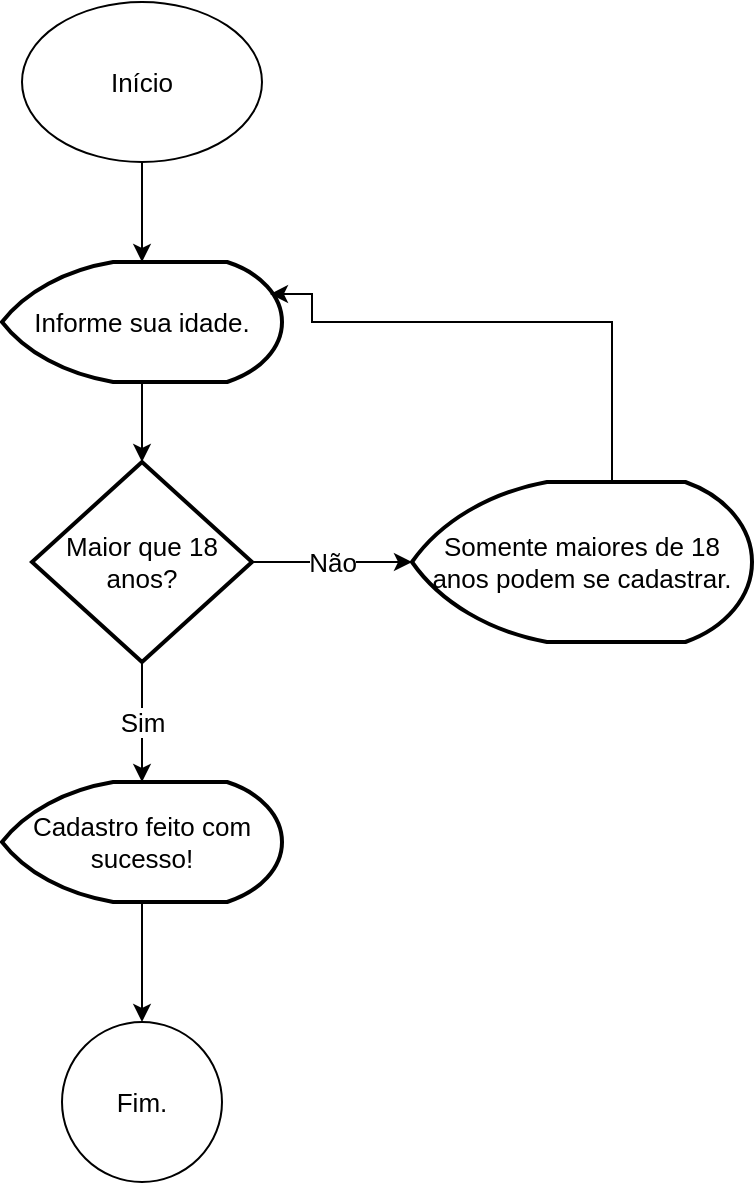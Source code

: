 <mxfile version="17.4.1" type="github"><diagram id="S3j_YS4imX7jebkfrS4t" name="Page-1"><mxGraphModel dx="868" dy="450" grid="1" gridSize="10" guides="1" tooltips="1" connect="1" arrows="1" fold="1" page="1" pageScale="1" pageWidth="827" pageHeight="1169" math="0" shadow="0"><root><mxCell id="0"/><mxCell id="1" parent="0"/><mxCell id="uoS0LfLJl6pfr8_RH4kd-19" style="edgeStyle=orthogonalEdgeStyle;rounded=0;orthogonalLoop=1;jettySize=auto;html=1;entryX=0.5;entryY=0;entryDx=0;entryDy=0;entryPerimeter=0;fontSize=13;" edge="1" parent="1" source="uoS0LfLJl6pfr8_RH4kd-3" target="uoS0LfLJl6pfr8_RH4kd-9"><mxGeometry relative="1" as="geometry"/></mxCell><mxCell id="uoS0LfLJl6pfr8_RH4kd-3" value="Início" style="ellipse;whiteSpace=wrap;html=1;fontSize=13;" vertex="1" parent="1"><mxGeometry x="25" y="10" width="120" height="80" as="geometry"/></mxCell><mxCell id="uoS0LfLJl6pfr8_RH4kd-18" style="edgeStyle=orthogonalEdgeStyle;rounded=0;orthogonalLoop=1;jettySize=auto;html=1;exitX=0.5;exitY=1;exitDx=0;exitDy=0;exitPerimeter=0;entryX=0.5;entryY=0;entryDx=0;entryDy=0;entryPerimeter=0;fontSize=13;" edge="1" parent="1" source="uoS0LfLJl6pfr8_RH4kd-9" target="uoS0LfLJl6pfr8_RH4kd-10"><mxGeometry relative="1" as="geometry"/></mxCell><mxCell id="uoS0LfLJl6pfr8_RH4kd-9" value="Informe sua idade." style="strokeWidth=2;html=1;shape=mxgraph.flowchart.display;whiteSpace=wrap;fontSize=13;" vertex="1" parent="1"><mxGeometry x="15" y="140" width="140" height="60" as="geometry"/></mxCell><mxCell id="uoS0LfLJl6pfr8_RH4kd-16" value="Não" style="edgeStyle=orthogonalEdgeStyle;rounded=0;orthogonalLoop=1;jettySize=auto;html=1;exitX=1;exitY=0.5;exitDx=0;exitDy=0;exitPerimeter=0;fontSize=13;" edge="1" parent="1" source="uoS0LfLJl6pfr8_RH4kd-10" target="uoS0LfLJl6pfr8_RH4kd-12"><mxGeometry relative="1" as="geometry"/></mxCell><mxCell id="uoS0LfLJl6pfr8_RH4kd-17" value="Sim" style="edgeStyle=orthogonalEdgeStyle;rounded=0;orthogonalLoop=1;jettySize=auto;html=1;exitX=0.5;exitY=1;exitDx=0;exitDy=0;exitPerimeter=0;fontSize=13;" edge="1" parent="1" source="uoS0LfLJl6pfr8_RH4kd-10" target="uoS0LfLJl6pfr8_RH4kd-11"><mxGeometry relative="1" as="geometry"/></mxCell><mxCell id="uoS0LfLJl6pfr8_RH4kd-10" value="Maior que 18 anos?" style="strokeWidth=2;html=1;shape=mxgraph.flowchart.decision;whiteSpace=wrap;fontSize=13;" vertex="1" parent="1"><mxGeometry x="30" y="240" width="110" height="100" as="geometry"/></mxCell><mxCell id="uoS0LfLJl6pfr8_RH4kd-24" style="edgeStyle=orthogonalEdgeStyle;rounded=0;orthogonalLoop=1;jettySize=auto;html=1;fontSize=13;" edge="1" parent="1" source="uoS0LfLJl6pfr8_RH4kd-11" target="uoS0LfLJl6pfr8_RH4kd-23"><mxGeometry relative="1" as="geometry"/></mxCell><mxCell id="uoS0LfLJl6pfr8_RH4kd-11" value="Cadastro feito com sucesso!" style="strokeWidth=2;html=1;shape=mxgraph.flowchart.display;whiteSpace=wrap;fontSize=13;" vertex="1" parent="1"><mxGeometry x="15" y="400" width="140" height="60" as="geometry"/></mxCell><mxCell id="uoS0LfLJl6pfr8_RH4kd-22" style="edgeStyle=orthogonalEdgeStyle;rounded=0;orthogonalLoop=1;jettySize=auto;html=1;fontSize=13;entryX=0.957;entryY=0.267;entryDx=0;entryDy=0;entryPerimeter=0;" edge="1" parent="1" source="uoS0LfLJl6pfr8_RH4kd-12" target="uoS0LfLJl6pfr8_RH4kd-9"><mxGeometry relative="1" as="geometry"><mxPoint x="240" y="140" as="targetPoint"/><Array as="points"><mxPoint x="320" y="170"/><mxPoint x="170" y="170"/><mxPoint x="170" y="156"/></Array></mxGeometry></mxCell><mxCell id="uoS0LfLJl6pfr8_RH4kd-12" value="Somente maiores de 18 anos podem se cadastrar." style="strokeWidth=2;html=1;shape=mxgraph.flowchart.display;whiteSpace=wrap;fontSize=13;" vertex="1" parent="1"><mxGeometry x="220" y="250" width="170" height="80" as="geometry"/></mxCell><mxCell id="uoS0LfLJl6pfr8_RH4kd-23" value="Fim." style="ellipse;whiteSpace=wrap;html=1;aspect=fixed;fontSize=13;" vertex="1" parent="1"><mxGeometry x="45" y="520" width="80" height="80" as="geometry"/></mxCell></root></mxGraphModel></diagram></mxfile>